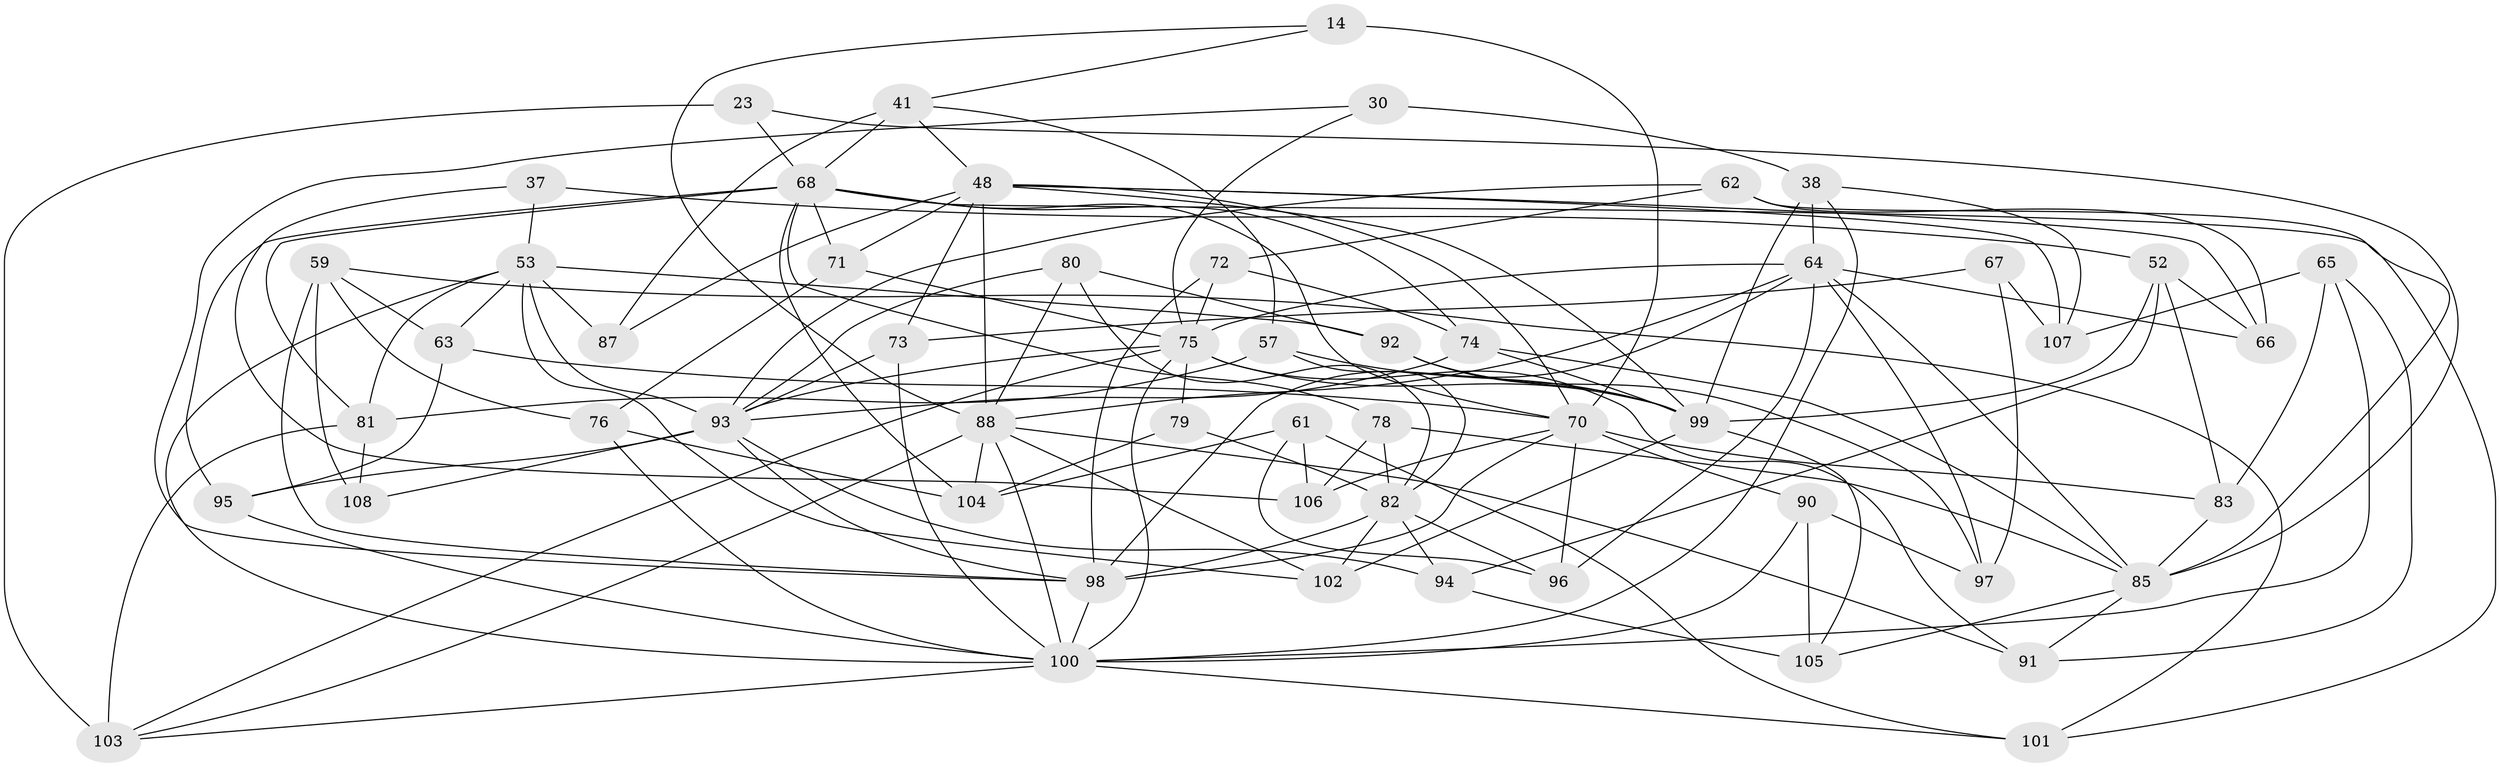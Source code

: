 // original degree distribution, {4: 1.0}
// Generated by graph-tools (version 1.1) at 2025/59/03/09/25 04:59:17]
// undirected, 54 vertices, 141 edges
graph export_dot {
graph [start="1"]
  node [color=gray90,style=filled];
  14;
  23;
  30;
  37;
  38 [super="+17"];
  41 [super="+19"];
  48 [super="+8+16"];
  52 [super="+21"];
  53 [super="+51"];
  57 [super="+28"];
  59 [super="+32"];
  61;
  62;
  63;
  64 [super="+25+43+60"];
  65;
  66;
  67;
  68 [super="+50"];
  70 [super="+12+56"];
  71;
  72 [super="+18"];
  73 [super="+45"];
  74 [super="+55"];
  75 [super="+6+33+27"];
  76;
  78;
  79;
  80;
  81 [super="+4"];
  82 [super="+1+13"];
  83;
  85 [super="+35"];
  87;
  88 [super="+20+54+77"];
  90 [super="+39"];
  91;
  92;
  93 [super="+58"];
  94;
  95;
  96 [super="+15"];
  97;
  98 [super="+89"];
  99 [super="+84"];
  100 [super="+69+86"];
  101;
  102;
  103 [super="+10"];
  104 [super="+40"];
  105;
  106;
  107;
  108;
  14 -- 70 [weight=2];
  14 -- 88;
  14 -- 41;
  23 -- 103 [weight=2];
  23 -- 85;
  23 -- 68;
  30 -- 38 [weight=2];
  30 -- 75;
  30 -- 98;
  37 -- 106;
  37 -- 52 [weight=2];
  37 -- 53;
  38 -- 107;
  38 -- 99;
  38 -- 64;
  38 -- 100;
  41 -- 57;
  41 -- 87 [weight=2];
  41 -- 48;
  41 -- 68;
  48 -- 107;
  48 -- 66;
  48 -- 87;
  48 -- 73;
  48 -- 88 [weight=2];
  48 -- 70;
  48 -- 71;
  48 -- 99;
  52 -- 83;
  52 -- 66;
  52 -- 94;
  52 -- 99;
  53 -- 92;
  53 -- 63;
  53 -- 102;
  53 -- 81;
  53 -- 100;
  53 -- 87;
  53 -- 93;
  57 -- 81 [weight=2];
  57 -- 82;
  57 -- 99 [weight=2];
  59 -- 108 [weight=2];
  59 -- 63;
  59 -- 101;
  59 -- 98;
  59 -- 76;
  61 -- 106;
  61 -- 101;
  61 -- 104;
  61 -- 96;
  62 -- 66;
  62 -- 85;
  62 -- 72;
  62 -- 93;
  63 -- 95;
  63 -- 70;
  64 -- 66;
  64 -- 97;
  64 -- 88;
  64 -- 96 [weight=2];
  64 -- 98 [weight=2];
  64 -- 75;
  64 -- 85;
  65 -- 91;
  65 -- 107;
  65 -- 83;
  65 -- 100;
  67 -- 73 [weight=2];
  67 -- 107;
  67 -- 97;
  68 -- 71;
  68 -- 101;
  68 -- 81;
  68 -- 70;
  68 -- 104;
  68 -- 74;
  68 -- 78;
  68 -- 95;
  70 -- 96 [weight=2];
  70 -- 83;
  70 -- 90 [weight=2];
  70 -- 106;
  70 -- 98;
  71 -- 76;
  71 -- 75;
  72 -- 75 [weight=2];
  72 -- 98 [weight=2];
  72 -- 74;
  73 -- 100 [weight=2];
  73 -- 93;
  74 -- 93 [weight=2];
  74 -- 85;
  74 -- 99;
  75 -- 103;
  75 -- 91;
  75 -- 93 [weight=2];
  75 -- 79;
  75 -- 99;
  75 -- 100;
  76 -- 104;
  76 -- 100;
  78 -- 106;
  78 -- 82;
  78 -- 85;
  79 -- 104 [weight=2];
  79 -- 82;
  80 -- 82;
  80 -- 88;
  80 -- 92;
  80 -- 93;
  81 -- 103;
  81 -- 108;
  82 -- 96;
  82 -- 102;
  82 -- 94;
  82 -- 98;
  83 -- 85;
  85 -- 91;
  85 -- 105;
  88 -- 104;
  88 -- 102;
  88 -- 103;
  88 -- 91;
  88 -- 100;
  90 -- 105;
  90 -- 100 [weight=2];
  90 -- 97;
  92 -- 99;
  92 -- 97;
  93 -- 108;
  93 -- 98;
  93 -- 94;
  93 -- 95;
  94 -- 105;
  95 -- 100;
  98 -- 100;
  99 -- 105;
  99 -- 102;
  100 -- 103;
  100 -- 101;
}
